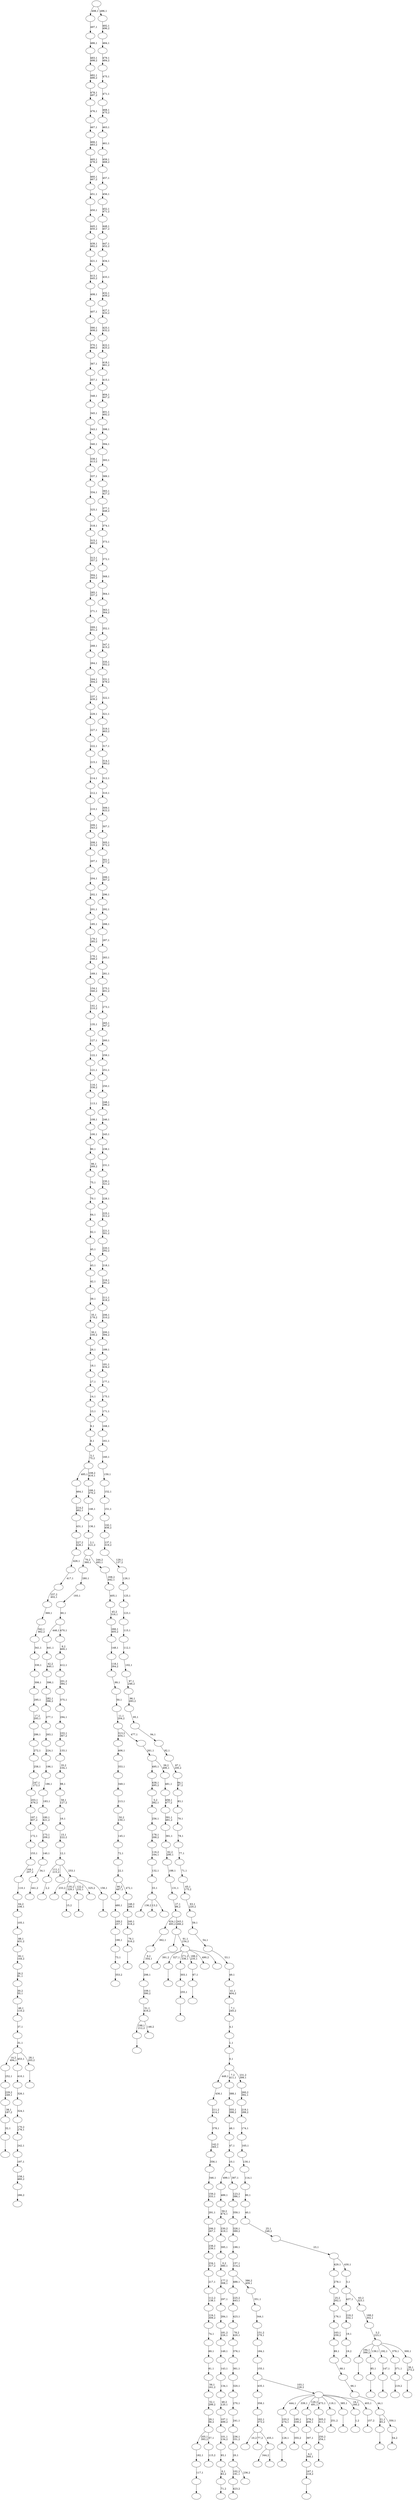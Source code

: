 digraph T {
	550 [label=""]
	549 [label=""]
	548 [label=""]
	547 [label=""]
	546 [label=""]
	545 [label=""]
	544 [label=""]
	543 [label=""]
	542 [label=""]
	541 [label=""]
	540 [label=""]
	539 [label=""]
	538 [label=""]
	537 [label=""]
	536 [label=""]
	535 [label=""]
	534 [label=""]
	533 [label=""]
	532 [label=""]
	531 [label=""]
	530 [label=""]
	529 [label=""]
	528 [label=""]
	527 [label=""]
	526 [label=""]
	525 [label=""]
	524 [label=""]
	523 [label=""]
	522 [label=""]
	521 [label=""]
	520 [label=""]
	519 [label=""]
	518 [label=""]
	517 [label=""]
	516 [label=""]
	515 [label=""]
	514 [label=""]
	513 [label=""]
	512 [label=""]
	511 [label=""]
	510 [label=""]
	509 [label=""]
	508 [label=""]
	507 [label=""]
	506 [label=""]
	505 [label=""]
	504 [label=""]
	503 [label=""]
	502 [label=""]
	501 [label=""]
	500 [label=""]
	499 [label=""]
	498 [label=""]
	497 [label=""]
	496 [label=""]
	495 [label=""]
	494 [label=""]
	493 [label=""]
	492 [label=""]
	491 [label=""]
	490 [label=""]
	489 [label=""]
	488 [label=""]
	487 [label=""]
	486 [label=""]
	485 [label=""]
	484 [label=""]
	483 [label=""]
	482 [label=""]
	481 [label=""]
	480 [label=""]
	479 [label=""]
	478 [label=""]
	477 [label=""]
	476 [label=""]
	475 [label=""]
	474 [label=""]
	473 [label=""]
	472 [label=""]
	471 [label=""]
	470 [label=""]
	469 [label=""]
	468 [label=""]
	467 [label=""]
	466 [label=""]
	465 [label=""]
	464 [label=""]
	463 [label=""]
	462 [label=""]
	461 [label=""]
	460 [label=""]
	459 [label=""]
	458 [label=""]
	457 [label=""]
	456 [label=""]
	455 [label=""]
	454 [label=""]
	453 [label=""]
	452 [label=""]
	451 [label=""]
	450 [label=""]
	449 [label=""]
	448 [label=""]
	447 [label=""]
	446 [label=""]
	445 [label=""]
	444 [label=""]
	443 [label=""]
	442 [label=""]
	441 [label=""]
	440 [label=""]
	439 [label=""]
	438 [label=""]
	437 [label=""]
	436 [label=""]
	435 [label=""]
	434 [label=""]
	433 [label=""]
	432 [label=""]
	431 [label=""]
	430 [label=""]
	429 [label=""]
	428 [label=""]
	427 [label=""]
	426 [label=""]
	425 [label=""]
	424 [label=""]
	423 [label=""]
	422 [label=""]
	421 [label=""]
	420 [label=""]
	419 [label=""]
	418 [label=""]
	417 [label=""]
	416 [label=""]
	415 [label=""]
	414 [label=""]
	413 [label=""]
	412 [label=""]
	411 [label=""]
	410 [label=""]
	409 [label=""]
	408 [label=""]
	407 [label=""]
	406 [label=""]
	405 [label=""]
	404 [label=""]
	403 [label=""]
	402 [label=""]
	401 [label=""]
	400 [label=""]
	399 [label=""]
	398 [label=""]
	397 [label=""]
	396 [label=""]
	395 [label=""]
	394 [label=""]
	393 [label=""]
	392 [label=""]
	391 [label=""]
	390 [label=""]
	389 [label=""]
	388 [label=""]
	387 [label=""]
	386 [label=""]
	385 [label=""]
	384 [label=""]
	383 [label=""]
	382 [label=""]
	381 [label=""]
	380 [label=""]
	379 [label=""]
	378 [label=""]
	377 [label=""]
	376 [label=""]
	375 [label=""]
	374 [label=""]
	373 [label=""]
	372 [label=""]
	371 [label=""]
	370 [label=""]
	369 [label=""]
	368 [label=""]
	367 [label=""]
	366 [label=""]
	365 [label=""]
	364 [label=""]
	363 [label=""]
	362 [label=""]
	361 [label=""]
	360 [label=""]
	359 [label=""]
	358 [label=""]
	357 [label=""]
	356 [label=""]
	355 [label=""]
	354 [label=""]
	353 [label=""]
	352 [label=""]
	351 [label=""]
	350 [label=""]
	349 [label=""]
	348 [label=""]
	347 [label=""]
	346 [label=""]
	345 [label=""]
	344 [label=""]
	343 [label=""]
	342 [label=""]
	341 [label=""]
	340 [label=""]
	339 [label=""]
	338 [label=""]
	337 [label=""]
	336 [label=""]
	335 [label=""]
	334 [label=""]
	333 [label=""]
	332 [label=""]
	331 [label=""]
	330 [label=""]
	329 [label=""]
	328 [label=""]
	327 [label=""]
	326 [label=""]
	325 [label=""]
	324 [label=""]
	323 [label=""]
	322 [label=""]
	321 [label=""]
	320 [label=""]
	319 [label=""]
	318 [label=""]
	317 [label=""]
	316 [label=""]
	315 [label=""]
	314 [label=""]
	313 [label=""]
	312 [label=""]
	311 [label=""]
	310 [label=""]
	309 [label=""]
	308 [label=""]
	307 [label=""]
	306 [label=""]
	305 [label=""]
	304 [label=""]
	303 [label=""]
	302 [label=""]
	301 [label=""]
	300 [label=""]
	299 [label=""]
	298 [label=""]
	297 [label=""]
	296 [label=""]
	295 [label=""]
	294 [label=""]
	293 [label=""]
	292 [label=""]
	291 [label=""]
	290 [label=""]
	289 [label=""]
	288 [label=""]
	287 [label=""]
	286 [label=""]
	285 [label=""]
	284 [label=""]
	283 [label=""]
	282 [label=""]
	281 [label=""]
	280 [label=""]
	279 [label=""]
	278 [label=""]
	277 [label=""]
	276 [label=""]
	275 [label=""]
	274 [label=""]
	273 [label=""]
	272 [label=""]
	271 [label=""]
	270 [label=""]
	269 [label=""]
	268 [label=""]
	267 [label=""]
	266 [label=""]
	265 [label=""]
	264 [label=""]
	263 [label=""]
	262 [label=""]
	261 [label=""]
	260 [label=""]
	259 [label=""]
	258 [label=""]
	257 [label=""]
	256 [label=""]
	255 [label=""]
	254 [label=""]
	253 [label=""]
	252 [label=""]
	251 [label=""]
	250 [label=""]
	249 [label=""]
	248 [label=""]
	247 [label=""]
	246 [label=""]
	245 [label=""]
	244 [label=""]
	243 [label=""]
	242 [label=""]
	241 [label=""]
	240 [label=""]
	239 [label=""]
	238 [label=""]
	237 [label=""]
	236 [label=""]
	235 [label=""]
	234 [label=""]
	233 [label=""]
	232 [label=""]
	231 [label=""]
	230 [label=""]
	229 [label=""]
	228 [label=""]
	227 [label=""]
	226 [label=""]
	225 [label=""]
	224 [label=""]
	223 [label=""]
	222 [label=""]
	221 [label=""]
	220 [label=""]
	219 [label=""]
	218 [label=""]
	217 [label=""]
	216 [label=""]
	215 [label=""]
	214 [label=""]
	213 [label=""]
	212 [label=""]
	211 [label=""]
	210 [label=""]
	209 [label=""]
	208 [label=""]
	207 [label=""]
	206 [label=""]
	205 [label=""]
	204 [label=""]
	203 [label=""]
	202 [label=""]
	201 [label=""]
	200 [label=""]
	199 [label=""]
	198 [label=""]
	197 [label=""]
	196 [label=""]
	195 [label=""]
	194 [label=""]
	193 [label=""]
	192 [label=""]
	191 [label=""]
	190 [label=""]
	189 [label=""]
	188 [label=""]
	187 [label=""]
	186 [label=""]
	185 [label=""]
	184 [label=""]
	183 [label=""]
	182 [label=""]
	181 [label=""]
	180 [label=""]
	179 [label=""]
	178 [label=""]
	177 [label=""]
	176 [label=""]
	175 [label=""]
	174 [label=""]
	173 [label=""]
	172 [label=""]
	171 [label=""]
	170 [label=""]
	169 [label=""]
	168 [label=""]
	167 [label=""]
	166 [label=""]
	165 [label=""]
	164 [label=""]
	163 [label=""]
	162 [label=""]
	161 [label=""]
	160 [label=""]
	159 [label=""]
	158 [label=""]
	157 [label=""]
	156 [label=""]
	155 [label=""]
	154 [label=""]
	153 [label=""]
	152 [label=""]
	151 [label=""]
	150 [label=""]
	149 [label=""]
	148 [label=""]
	147 [label=""]
	146 [label=""]
	145 [label=""]
	144 [label=""]
	143 [label=""]
	142 [label=""]
	141 [label=""]
	140 [label=""]
	139 [label=""]
	138 [label=""]
	137 [label=""]
	136 [label=""]
	135 [label=""]
	134 [label=""]
	133 [label=""]
	132 [label=""]
	131 [label=""]
	130 [label=""]
	129 [label=""]
	128 [label=""]
	127 [label=""]
	126 [label=""]
	125 [label=""]
	124 [label=""]
	123 [label=""]
	122 [label=""]
	121 [label=""]
	120 [label=""]
	119 [label=""]
	118 [label=""]
	117 [label=""]
	116 [label=""]
	115 [label=""]
	114 [label=""]
	113 [label=""]
	112 [label=""]
	111 [label=""]
	110 [label=""]
	109 [label=""]
	108 [label=""]
	107 [label=""]
	106 [label=""]
	105 [label=""]
	104 [label=""]
	103 [label=""]
	102 [label=""]
	101 [label=""]
	100 [label=""]
	99 [label=""]
	98 [label=""]
	97 [label=""]
	96 [label=""]
	95 [label=""]
	94 [label=""]
	93 [label=""]
	92 [label=""]
	91 [label=""]
	90 [label=""]
	89 [label=""]
	88 [label=""]
	87 [label=""]
	86 [label=""]
	85 [label=""]
	84 [label=""]
	83 [label=""]
	82 [label=""]
	81 [label=""]
	80 [label=""]
	79 [label=""]
	78 [label=""]
	77 [label=""]
	76 [label=""]
	75 [label=""]
	74 [label=""]
	73 [label=""]
	72 [label=""]
	71 [label=""]
	70 [label=""]
	69 [label=""]
	68 [label=""]
	67 [label=""]
	66 [label=""]
	65 [label=""]
	64 [label=""]
	63 [label=""]
	62 [label=""]
	61 [label=""]
	60 [label=""]
	59 [label=""]
	58 [label=""]
	57 [label=""]
	56 [label=""]
	55 [label=""]
	54 [label=""]
	53 [label=""]
	52 [label=""]
	51 [label=""]
	50 [label=""]
	49 [label=""]
	48 [label=""]
	47 [label=""]
	46 [label=""]
	45 [label=""]
	44 [label=""]
	43 [label=""]
	42 [label=""]
	41 [label=""]
	40 [label=""]
	39 [label=""]
	38 [label=""]
	37 [label=""]
	36 [label=""]
	35 [label=""]
	34 [label=""]
	33 [label=""]
	32 [label=""]
	31 [label=""]
	30 [label=""]
	29 [label=""]
	28 [label=""]
	27 [label=""]
	26 [label=""]
	25 [label=""]
	24 [label=""]
	23 [label=""]
	22 [label=""]
	21 [label=""]
	20 [label=""]
	19 [label=""]
	18 [label=""]
	17 [label=""]
	16 [label=""]
	15 [label=""]
	14 [label=""]
	13 [label=""]
	12 [label=""]
	11 [label=""]
	10 [label=""]
	9 [label=""]
	8 [label=""]
	7 [label=""]
	6 [label=""]
	5 [label=""]
	4 [label=""]
	3 [label=""]
	2 [label=""]
	1 [label=""]
	0 [label=""]
	547 -> 548 [label=""]
	544 -> 545 [label=""]
	542 -> 543 [label="353,2"]
	541 -> 542 [label="73,1"]
	540 -> 541 [label="190,1"]
	539 -> 540 [label="169,2\n257,1"]
	538 -> 539 [label="480,1"]
	536 -> 537 [label=""]
	535 -> 536 [label="32,1"]
	534 -> 535 [label="38,1\n187,2"]
	533 -> 534 [label="229,2\n249,1"]
	532 -> 533 [label="252,1"]
	530 -> 531 [label=""]
	528 -> 529 [label=""]
	526 -> 527 [label=""]
	525 -> 526 [label="128,1"]
	524 -> 525 [label="103,2\n274,1"]
	522 -> 523 [label="423,2"]
	520 -> 521 [label="355,2"]
	519 -> 520 [label="195,1\n339,2"]
	516 -> 517 [label="15,2"]
	514 -> 515 [label=""]
	513 -> 514 [label="117,1"]
	512 -> 513 [label="182,1"]
	509 -> 510 [label="115,2"]
	508 -> 512 [label="205,1\n393,2"]
	508 -> 509 [label="57,1"]
	507 -> 508 [label="29,1\n56,2"]
	506 -> 507 [label="52,1\n299,2"]
	505 -> 506 [label="56,1\n161,2"]
	504 -> 505 [label="61,1"]
	503 -> 504 [label="69,1"]
	502 -> 503 [label="74,1"]
	501 -> 502 [label="124,1\n309,2"]
	500 -> 501 [label="112,2\n138,1"]
	499 -> 500 [label="217,1"]
	498 -> 499 [label="234,1\n317,2"]
	497 -> 498 [label="238,2\n239,1"]
	496 -> 497 [label="206,2\n267,1"]
	495 -> 496 [label="291,1"]
	494 -> 495 [label="159,2\n333,1"]
	493 -> 494 [label="346,1"]
	492 -> 493 [label="356,1"]
	491 -> 492 [label="142,2\n365,1"]
	490 -> 491 [label="378,1"]
	489 -> 490 [label="211,2\n414,1"]
	488 -> 489 [label="436,1"]
	486 -> 487 [label=""]
	485 -> 486 [label="167,1\n218,2"]
	484 -> 485 [label="4,2\n366,1"]
	483 -> 484 [label="397,1"]
	482 -> 483 [label="279,2\n400,1"]
	480 -> 481 [label=""]
	478 -> 479 [label="2,2"]
	476 -> 477 [label=""]
	475 -> 476 [label="76,1\n316,2"]
	474 -> 475 [label="240,1\n318,2"]
	473 -> 474 [label="148,2\n289,1"]
	472 -> 538 [label="90,2\n487,1"]
	472 -> 473 [label="472,1"]
	471 -> 472 [label="22,1"]
	470 -> 471 [label="72,1"]
	469 -> 470 [label="145,1"]
	468 -> 469 [label="50,2\n150,1"]
	467 -> 468 [label="213,1"]
	466 -> 467 [label="349,1"]
	465 -> 466 [label="353,1"]
	464 -> 465 [label="406,1"]
	462 -> 463 [label="441,2"]
	461 -> 462 [label="34,1"]
	460 -> 461 [label="140,1"]
	459 -> 460 [label="173,1\n209,2"]
	458 -> 459 [label="180,1\n421,2"]
	457 -> 458 [label="183,1"]
	456 -> 457 [label="186,1"]
	455 -> 456 [label="196,1"]
	454 -> 455 [label="224,1"]
	453 -> 454 [label="263,1"]
	452 -> 453 [label="277,1"]
	451 -> 452 [label="282,1\n396,2"]
	450 -> 451 [label="396,1"]
	449 -> 450 [label="42,2\n440,1"]
	448 -> 449 [label="441,1"]
	446 -> 447 [label=""]
	445 -> 446 [label="85,1"]
	442 -> 443 [label=""]
	441 -> 442 [label="250,2\n254,1"]
	440 -> 441 [label="305,2\n311,1"]
	438 -> 439 [label="251,2"]
	436 -> 522 [label="102,2\n191,1"]
	436 -> 437 [label="236,2"]
	435 -> 436 [label="20,1"]
	434 -> 435 [label="236,1\n331,2"]
	433 -> 434 [label="241,1"]
	432 -> 433 [label="270,1"]
	431 -> 432 [label="320,1"]
	430 -> 431 [label="361,1"]
	429 -> 430 [label="376,1"]
	428 -> 429 [label="78,2\n420,1"]
	427 -> 428 [label="423,1"]
	426 -> 427 [label="225,2\n443,1"]
	424 -> 425 [label="71,2"]
	423 -> 424 [label="6,1\n83,2"]
	422 -> 423 [label="93,1"]
	421 -> 422 [label="101,1\n134,2"]
	420 -> 421 [label="107,1\n499,2"]
	419 -> 420 [label="48,2\n120,1"]
	418 -> 419 [label="134,1"]
	417 -> 418 [label="143,1"]
	416 -> 417 [label="149,1"]
	415 -> 416 [label="181,2\n226,1"]
	414 -> 415 [label="284,1"]
	413 -> 414 [label="297,1"]
	412 -> 413 [label="177,2\n308,1"]
	411 -> 412 [label="0,2\n380,1"]
	410 -> 411 [label="395,1"]
	409 -> 410 [label="230,2\n419,1"]
	408 -> 409 [label="59,2\n474,1"]
	407 -> 408 [label="489,1"]
	405 -> 546 [label="136,2"]
	405 -> 511 [label="13,2"]
	405 -> 406 [label=""]
	404 -> 405 [label="33,1"]
	403 -> 404 [label="132,1"]
	402 -> 403 [label="116,2\n164,1"]
	401 -> 402 [label="178,1\n268,2"]
	400 -> 401 [label="256,1"]
	399 -> 400 [label="5,2\n382,1"]
	398 -> 399 [label="438,1\n495,2"]
	394 -> 544 [label="198,1\n212,2"]
	394 -> 395 [label="146,2"]
	393 -> 394 [label="51,1\n416,2"]
	392 -> 393 [label="109,1\n390,2"]
	391 -> 392 [label="298,1"]
	390 -> 391 [label="9,2\n354,1"]
	389 -> 390 [label="362,1"]
	386 -> 387 [label="286,2"]
	385 -> 386 [label="158,1\n460,2"]
	384 -> 385 [label="197,1"]
	383 -> 384 [label="242,1"]
	382 -> 383 [label="170,2\n276,1"]
	381 -> 382 [label="324,1"]
	380 -> 381 [label="326,1"]
	379 -> 380 [label="410,1"]
	377 -> 378 [label="19,2"]
	376 -> 377 [label="19,1"]
	375 -> 376 [label="216,2\n332,1"]
	373 -> 374 [label=""]
	372 -> 373 [label="147,1"]
	370 -> 371 [label="219,2"]
	369 -> 370 [label="371,1"]
	367 -> 550 [label="344,2"]
	367 -> 368 [label=""]
	366 -> 444 [label="10,2"]
	366 -> 397 [label="77,2"]
	366 -> 367 [label="455,1"]
	365 -> 366 [label="162,1\n373,2"]
	364 -> 365 [label="358,1"]
	362 -> 363 [label=""]
	360 -> 361 [label=""]
	359 -> 360 [label="255,1"]
	358 -> 359 [label="303,1"]
	356 -> 357 [label="54,2"]
	355 -> 530 [label="21,1\n65,2"]
	355 -> 356 [label="350,1"]
	354 -> 355 [label="44,1"]
	353 -> 354 [label="66,1"]
	352 -> 353 [label="68,1"]
	351 -> 352 [label="89,1"]
	350 -> 351 [label="163,1\n259,2"]
	349 -> 350 [label="176,1"]
	348 -> 349 [label="25,2\n262,1"]
	347 -> 348 [label="278,1"]
	345 -> 346 [label=""]
	344 -> 532 [label="14,2\n494,1"]
	344 -> 379 [label="453,1"]
	344 -> 345 [label="28,1\n203,2"]
	343 -> 344 [label="31,1"]
	342 -> 343 [label="37,1"]
	341 -> 342 [label="46,1\n110,2"]
	340 -> 341 [label="30,2\n55,1"]
	339 -> 340 [label="26,2\n81,1"]
	338 -> 339 [label="82,1\n144,2"]
	337 -> 338 [label="88,1\n431,2"]
	336 -> 337 [label="105,1"]
	335 -> 336 [label="64,2\n106,1"]
	334 -> 335 [label="110,1"]
	333 -> 334 [label="144,1\n207,2"]
	332 -> 333 [label="153,1"]
	331 -> 332 [label="172,1"]
	330 -> 331 [label="187,1\n407,2"]
	329 -> 330 [label="203,1\n476,2"]
	328 -> 329 [label="247,1\n272,2"]
	327 -> 328 [label="258,1"]
	326 -> 327 [label="272,1"]
	325 -> 326 [label="286,1"]
	324 -> 325 [label="17,2\n293,1"]
	323 -> 324 [label="295,1"]
	322 -> 323 [label="306,1"]
	321 -> 322 [label="330,1"]
	320 -> 321 [label="341,1"]
	319 -> 320 [label="342,1\n462,2"]
	318 -> 319 [label="369,1"]
	317 -> 318 [label="237,2\n402,1"]
	316 -> 317 [label="417,1"]
	315 -> 316 [label="426,1"]
	314 -> 315 [label="227,2\n428,1"]
	313 -> 314 [label="431,1"]
	312 -> 313 [label="214,2\n462,1"]
	311 -> 312 [label="464,1"]
	309 -> 310 [label="1,2"]
	307 -> 308 [label=""]
	306 -> 518 [label="233,2"]
	306 -> 516 [label="135,2\n329,1"]
	306 -> 480 [label="122,2\n232,1"]
	306 -> 396 [label="325,2"]
	306 -> 307 [label="156,1"]
	305 -> 478 [label="111,1\n215,2"]
	305 -> 388 [label=""]
	305 -> 306 [label="253,1"]
	304 -> 305 [label="12,1"]
	303 -> 304 [label="15,1\n222,2"]
	302 -> 303 [label="16,1"]
	301 -> 302 [label="58,1\n127,2"]
	300 -> 301 [label="98,1"]
	299 -> 300 [label="35,2\n104,1"]
	298 -> 299 [label="133,1"]
	297 -> 298 [label="233,1\n367,2"]
	296 -> 297 [label="294,1"]
	295 -> 296 [label="375,1"]
	294 -> 295 [label="201,2\n384,1"]
	293 -> 294 [label="412,1"]
	292 -> 293 [label="8,2\n469,1"]
	291 -> 448 [label="446,1"]
	291 -> 292 [label="470,1"]
	290 -> 291 [label="60,1"]
	289 -> 290 [label="193,1"]
	288 -> 289 [label="280,1"]
	286 -> 287 [label=""]
	285 -> 286 [label="67,1"]
	283 -> 284 [label="157,2"]
	282 -> 524 [label="444,1"]
	282 -> 519 [label="339,1"]
	282 -> 482 [label="126,2\n491,1"]
	282 -> 440 [label="473,1"]
	282 -> 438 [label="119,1"]
	282 -> 362 [label="385,1"]
	282 -> 309 [label="24,1\n160,2"]
	282 -> 283 [label="403,1"]
	281 -> 364 [label="435,1"]
	281 -> 282 [label="103,1\n228,2"]
	280 -> 281 [label="155,1"]
	279 -> 280 [label="184,1"]
	278 -> 279 [label="151,2\n279,1"]
	277 -> 278 [label="344,1"]
	276 -> 277 [label="351,1"]
	275 -> 426 [label="488,1"]
	275 -> 276 [label="386,2\n409,1"]
	274 -> 275 [label="157,1\n314,2"]
	273 -> 274 [label="199,1"]
	272 -> 273 [label="328,1\n389,2"]
	271 -> 272 [label="359,1"]
	270 -> 271 [label="123,2\n386,1"]
	269 -> 407 [label="499,1"]
	269 -> 270 [label="387,1"]
	268 -> 269 [label="10,1"]
	267 -> 268 [label="47,1"]
	266 -> 267 [label="48,1"]
	265 -> 266 [label="355,1\n398,2"]
	264 -> 265 [label="388,1"]
	260 -> 549 [label="391,2"]
	260 -> 528 [label="327,1"]
	260 -> 358 [label="271,2\n336,1"]
	260 -> 285 [label="188,2\n235,1"]
	260 -> 263 [label="490,2"]
	260 -> 261 [label=""]
	259 -> 262 [label=""]
	259 -> 260 [label="91,1\n154,2"]
	258 -> 389 [label="424,1\n493,2"]
	258 -> 259 [label="243,1\n266,2"]
	257 -> 258 [label="27,1\n86,2"]
	256 -> 257 [label="131,1"]
	255 -> 256 [label="188,1"]
	254 -> 255 [label="62,2\n290,1"]
	253 -> 254 [label="381,1"]
	252 -> 253 [label="391,1\n481,2"]
	251 -> 252 [label="458,1\n477,2"]
	250 -> 251 [label="481,1"]
	249 -> 398 [label="495,1"]
	249 -> 250 [label="39,2\n490,1"]
	248 -> 249 [label="261,1"]
	247 -> 464 [label="313,2\n454,1"]
	247 -> 248 [label="477,1"]
	246 -> 247 [label="11,1\n204,2"]
	245 -> 246 [label="50,1"]
	244 -> 245 [label="99,1"]
	243 -> 244 [label="118,1\n264,2"]
	242 -> 243 [label="148,1"]
	241 -> 242 [label="266,1\n405,2"]
	240 -> 241 [label="45,2\n316,1"]
	239 -> 240 [label="405,1"]
	238 -> 239 [label="208,2\n442,1"]
	237 -> 288 [label="70,2\n360,1"]
	237 -> 238 [label="244,2\n493,1"]
	236 -> 237 [label="2,1\n121,2"]
	235 -> 236 [label="136,1"]
	234 -> 235 [label="146,1"]
	233 -> 234 [label="166,1\n370,2"]
	232 -> 311 [label="485,1"]
	232 -> 233 [label="108,2\n416,1"]
	231 -> 232 [label="5,1\n75,2"]
	230 -> 231 [label="8,1"]
	229 -> 230 [label="9,1"]
	228 -> 229 [label="13,1"]
	227 -> 228 [label="14,1"]
	226 -> 227 [label="17,1"]
	225 -> 226 [label="18,1"]
	224 -> 225 [label="26,1"]
	223 -> 224 [label="30,1\n100,2"]
	222 -> 223 [label="35,1\n179,2"]
	221 -> 222 [label="39,1"]
	220 -> 221 [label="42,1"]
	219 -> 220 [label="43,1"]
	218 -> 219 [label="45,1"]
	217 -> 218 [label="62,1"]
	216 -> 217 [label="64,1"]
	215 -> 216 [label="70,1"]
	214 -> 215 [label="75,1"]
	213 -> 214 [label="86,1\n269,2"]
	212 -> 213 [label="90,1"]
	211 -> 212 [label="100,1"]
	210 -> 211 [label="108,1"]
	209 -> 210 [label="113,1"]
	208 -> 209 [label="116,1\n338,2"]
	207 -> 208 [label="121,1"]
	206 -> 207 [label="122,1"]
	205 -> 206 [label="127,1"]
	204 -> 205 [label="135,1"]
	203 -> 204 [label="141,1\n210,2"]
	202 -> 203 [label="154,1\n340,2"]
	201 -> 202 [label="169,1"]
	200 -> 201 [label="170,1\n348,2"]
	199 -> 200 [label="179,1\n285,2"]
	198 -> 199 [label="185,1"]
	197 -> 198 [label="201,1"]
	196 -> 197 [label="202,1"]
	195 -> 196 [label="204,1"]
	194 -> 195 [label="207,1"]
	193 -> 194 [label="208,1\n315,2"]
	192 -> 193 [label="209,1\n343,2"]
	191 -> 192 [label="210,1"]
	190 -> 191 [label="212,1"]
	189 -> 190 [label="214,1"]
	188 -> 189 [label="215,1"]
	187 -> 188 [label="222,1"]
	186 -> 187 [label="227,1"]
	185 -> 186 [label="229,1"]
	184 -> 185 [label="237,1\n439,2"]
	183 -> 184 [label="244,1\n304,2"]
	182 -> 183 [label="264,1"]
	181 -> 182 [label="268,1"]
	180 -> 181 [label="269,1\n451,2"]
	179 -> 180 [label="271,1"]
	178 -> 179 [label="285,1\n337,2"]
	177 -> 178 [label="304,1\n345,2"]
	176 -> 177 [label="313,1\n357,2"]
	175 -> 176 [label="315,1\n465,2"]
	174 -> 175 [label="318,1"]
	173 -> 174 [label="325,1"]
	172 -> 173 [label="334,1"]
	171 -> 172 [label="337,1"]
	170 -> 171 [label="338,1\n413,2"]
	169 -> 170 [label="340,1"]
	168 -> 169 [label="343,1"]
	167 -> 168 [label="345,1"]
	166 -> 167 [label="348,1"]
	165 -> 166 [label="357,1"]
	164 -> 165 [label="367,1"]
	163 -> 164 [label="370,1\n466,2"]
	162 -> 163 [label="390,1\n408,2"]
	161 -> 162 [label="407,1"]
	160 -> 161 [label="408,1"]
	159 -> 160 [label="413,1\n445,2"]
	158 -> 159 [label="421,1"]
	157 -> 158 [label="439,1\n482,2"]
	156 -> 157 [label="445,1\n450,2"]
	155 -> 156 [label="450,1"]
	154 -> 155 [label="451,1"]
	153 -> 154 [label="460,1\n467,2"]
	152 -> 153 [label="465,1\n478,2"]
	151 -> 152 [label="466,1\n483,2"]
	150 -> 151 [label="467,1"]
	149 -> 150 [label="476,1"]
	148 -> 149 [label="478,1\n497,2"]
	147 -> 148 [label="482,1\n486,2"]
	146 -> 147 [label="483,1\n498,2"]
	145 -> 146 [label="486,1"]
	144 -> 145 [label="497,1"]
	142 -> 143 [label=""]
	141 -> 142 [label="36,1\n273,2"]
	140 -> 547 [label="194,1\n399,2"]
	140 -> 445 [label="139,1"]
	140 -> 372 [label="192,1"]
	140 -> 369 [label="379,1"]
	140 -> 141 [label="300,1"]
	139 -> 140 [label="3,2\n223,1"]
	138 -> 139 [label="168,2\n302,1"]
	137 -> 375 [label="437,1"]
	137 -> 138 [label="63,2\n323,1"]
	136 -> 137 [label="3,1"]
	135 -> 347 [label="429,1"]
	135 -> 136 [label="430,1"]
	134 -> 135 [label="23,1"]
	133 -> 134 [label="25,1\n248,2"]
	132 -> 133 [label="40,1"]
	131 -> 132 [label="80,1"]
	130 -> 131 [label="114,1"]
	129 -> 130 [label="130,1"]
	128 -> 129 [label="165,1"]
	127 -> 128 [label="174,1"]
	126 -> 127 [label="219,1\n288,2"]
	125 -> 126 [label="260,2\n392,1"]
	124 -> 488 [label="449,1"]
	124 -> 264 [label="7,2\n411,1"]
	124 -> 125 [label="231,2\n399,1"]
	123 -> 124 [label="0,1"]
	122 -> 123 [label="1,1"]
	121 -> 122 [label="4,1"]
	120 -> 121 [label="7,1\n245,2"]
	119 -> 120 [label="41,1\n404,2"]
	118 -> 119 [label="49,1"]
	117 -> 118 [label="53,1"]
	116 -> 117 [label="54,1"]
	115 -> 116 [label="59,1"]
	114 -> 115 [label="63,1\n220,2"]
	113 -> 114 [label="65,1\n175,2"]
	112 -> 113 [label="71,1"]
	111 -> 112 [label="77,1"]
	110 -> 111 [label="78,1"]
	109 -> 110 [label="79,1"]
	108 -> 109 [label="83,1"]
	107 -> 108 [label="84,1\n87,2"]
	106 -> 107 [label="87,1\n200,2"]
	105 -> 106 [label="92,1"]
	104 -> 105 [label="94,1"]
	103 -> 104 [label="95,1"]
	102 -> 103 [label="96,1\n283,2"]
	101 -> 102 [label="97,1\n246,2"]
	100 -> 101 [label="102,1"]
	99 -> 100 [label="112,1"]
	98 -> 99 [label="115,1"]
	97 -> 98 [label="123,1"]
	96 -> 97 [label="125,1"]
	95 -> 96 [label="126,1"]
	94 -> 95 [label="129,1\n137,2"]
	93 -> 94 [label="137,1\n319,2"]
	92 -> 93 [label="142,1\n456,2"]
	91 -> 92 [label="151,1"]
	90 -> 91 [label="152,1"]
	89 -> 90 [label="159,1"]
	88 -> 89 [label="160,1"]
	87 -> 88 [label="161,1"]
	86 -> 87 [label="168,1"]
	85 -> 86 [label="171,1"]
	84 -> 85 [label="175,1"]
	83 -> 84 [label="177,1"]
	82 -> 83 [label="181,1\n434,2"]
	81 -> 82 [label="189,1"]
	80 -> 81 [label="200,1\n394,2"]
	79 -> 80 [label="206,1\n310,2"]
	78 -> 79 [label="211,1\n418,2"]
	77 -> 78 [label="216,1\n281,2"]
	76 -> 77 [label="218,1"]
	75 -> 76 [label="220,1\n292,2"]
	74 -> 75 [label="221,1\n301,2"]
	73 -> 74 [label="225,1\n312,2"]
	72 -> 73 [label="228,1"]
	71 -> 72 [label="230,1\n321,2"]
	70 -> 71 [label="231,1"]
	69 -> 70 [label="238,1"]
	68 -> 69 [label="245,1"]
	67 -> 68 [label="246,1"]
	66 -> 67 [label="248,1\n296,2"]
	65 -> 66 [label="250,1"]
	64 -> 65 [label="251,1"]
	63 -> 64 [label="259,1"]
	62 -> 63 [label="260,1"]
	61 -> 62 [label="265,1\n347,2"]
	60 -> 61 [label="273,1"]
	59 -> 60 [label="275,1\n401,2"]
	58 -> 59 [label="281,1"]
	57 -> 58 [label="283,1"]
	56 -> 57 [label="287,1"]
	55 -> 56 [label="288,1"]
	54 -> 55 [label="292,1"]
	53 -> 54 [label="296,1"]
	52 -> 53 [label="299,1\n307,2"]
	51 -> 52 [label="301,1\n377,2"]
	50 -> 51 [label="305,1\n372,2"]
	49 -> 50 [label="307,1"]
	48 -> 49 [label="309,1\n422,2"]
	47 -> 48 [label="310,1"]
	46 -> 47 [label="312,1"]
	45 -> 46 [label="314,1\n383,2"]
	44 -> 45 [label="317,1"]
	43 -> 44 [label="319,1\n463,2"]
	42 -> 43 [label="321,1"]
	41 -> 42 [label="322,1"]
	40 -> 41 [label="331,1\n479,2"]
	39 -> 40 [label="335,1\n352,2"]
	38 -> 39 [label="347,1\n415,2"]
	37 -> 38 [label="352,1"]
	36 -> 37 [label="363,1\n364,2"]
	35 -> 36 [label="364,1"]
	34 -> 35 [label="368,1"]
	33 -> 34 [label="372,1"]
	32 -> 33 [label="373,1"]
	31 -> 32 [label="374,1"]
	30 -> 31 [label="377,1\n448,2"]
	29 -> 30 [label="383,1\n427,2"]
	28 -> 29 [label="389,1"]
	27 -> 28 [label="393,1"]
	26 -> 27 [label="394,1"]
	25 -> 26 [label="398,1"]
	24 -> 25 [label="401,1\n492,2"]
	23 -> 24 [label="404,1\n447,2"]
	22 -> 23 [label="415,1"]
	21 -> 22 [label="418,1\n461,2"]
	20 -> 21 [label="422,1\n425,2"]
	19 -> 20 [label="425,1\n432,2"]
	18 -> 19 [label="427,1\n433,2"]
	17 -> 18 [label="432,1\n459,2"]
	16 -> 17 [label="433,1"]
	15 -> 16 [label="434,1"]
	14 -> 15 [label="447,1\n452,2"]
	13 -> 14 [label="448,1\n457,2"]
	12 -> 13 [label="452,1\n471,2"]
	11 -> 12 [label="456,1"]
	10 -> 11 [label="457,1"]
	9 -> 10 [label="459,1\n468,2"]
	8 -> 9 [label="461,1"]
	7 -> 8 [label="463,1"]
	6 -> 7 [label="468,1\n475,2"]
	5 -> 6 [label="471,1"]
	4 -> 5 [label="475,1"]
	3 -> 4 [label="479,1\n484,2"]
	2 -> 3 [label="484,1"]
	1 -> 2 [label="492,1\n496,2"]
	0 -> 144 [label="498,1"]
	0 -> 1 [label="496,1"]
}
